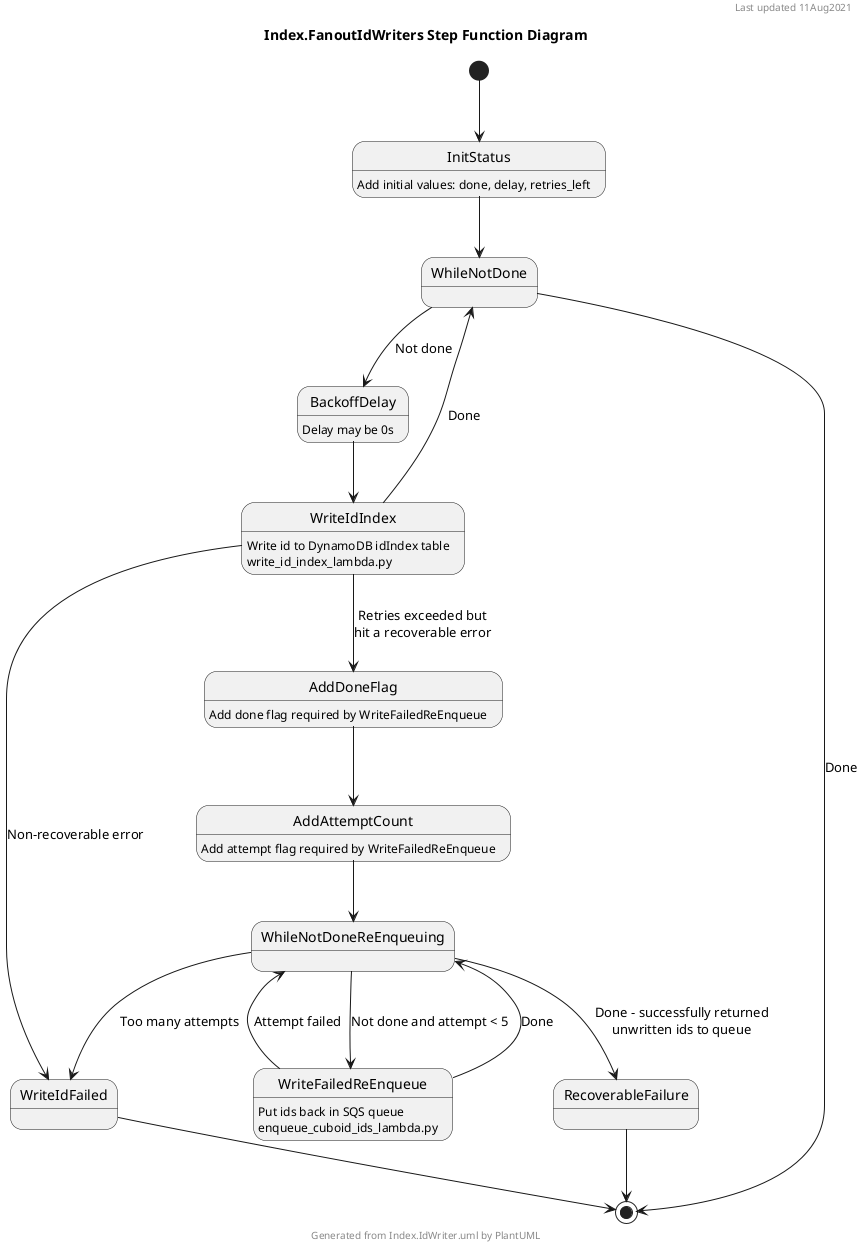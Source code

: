 @startuml

header Last updated 11Aug2021
footer Generated from Index.IdWriter.uml by PlantUML
title Index.FanoutIdWriters Step Function Diagram

[*] --> InitStatus
InitStatus --> WhileNotDone
InitStatus: Add initial values: done, delay, retries_left
WhileNotDone --> BackoffDelay: Not done
WhileNotDone --> [*]: Done
BackoffDelay: Delay may be 0s
BackoffDelay --> WriteIdIndex
WriteIdIndex: Write id to DynamoDB idIndex table
WriteIdIndex: write_id_index_lambda.py
WriteIdIndex --> WhileNotDone: Done
WriteIdIndex --> AddDoneFlag: Retries exceeded but\nhit a recoverable error
WriteIdIndex --> WriteIdFailed: Non-recoverable error
AddDoneFlag: Add done flag required by WriteFailedReEnqueue
AddDoneFlag --> AddAttemptCount
AddAttemptCount: Add attempt flag required by WriteFailedReEnqueue
AddAttemptCount --> WhileNotDoneReEnqueuing
WhileNotDoneReEnqueuing --> WriteFailedReEnqueue: Not done and attempt < 5
WhileNotDoneReEnqueuing --> WriteIdFailed: Too many attempts
WriteFailedReEnqueue: Put ids back in SQS queue
WriteFailedReEnqueue: enqueue_cuboid_ids_lambda.py
WriteFailedReEnqueue --> WhileNotDoneReEnqueuing: Done
WhileNotDoneReEnqueuing --> RecoverableFailure: Done - successfully returned\nunwritten ids to queue
WriteFailedReEnqueue --> WhileNotDoneReEnqueuing: Attempt failed
RecoverableFailure --> [*]
WriteIdFailed --> [*]

@enduml
